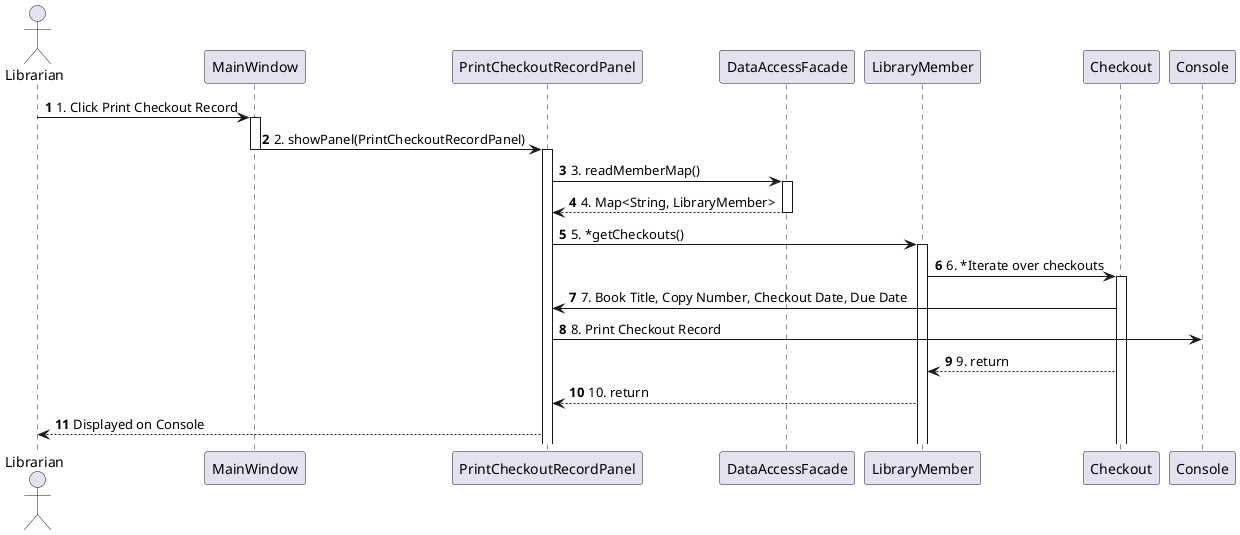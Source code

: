 @startuml
autonumber
actor Librarian
participant "MainWindow" as MW
participant "PrintCheckoutRecordPanel" as PCRP
participant "DataAccessFacade" as DAF
participant "LibraryMember" as LM
participant "Checkout" as CO

Librarian -> MW: 1. Click Print Checkout Record
activate MW
MW -> PCRP: 2. showPanel(PrintCheckoutRecordPanel)
deactivate MW
activate PCRP

PCRP -> DAF: 3. readMemberMap()
activate DAF
DAF --> PCRP: 4. Map<String, LibraryMember>
deactivate DAF

PCRP -> LM: 5. *getCheckouts()
activate LM
LM -> CO: 6. *Iterate over checkouts
activate CO
CO -> PCRP: 7. Book Title, Copy Number, Checkout Date, Due Date

PCRP -> Console: 8. Print Checkout Record

CO --> LM: 9. return
LM --> PCRP: 10. return

PCRP --> Librarian: Displayed on Console

@enduml